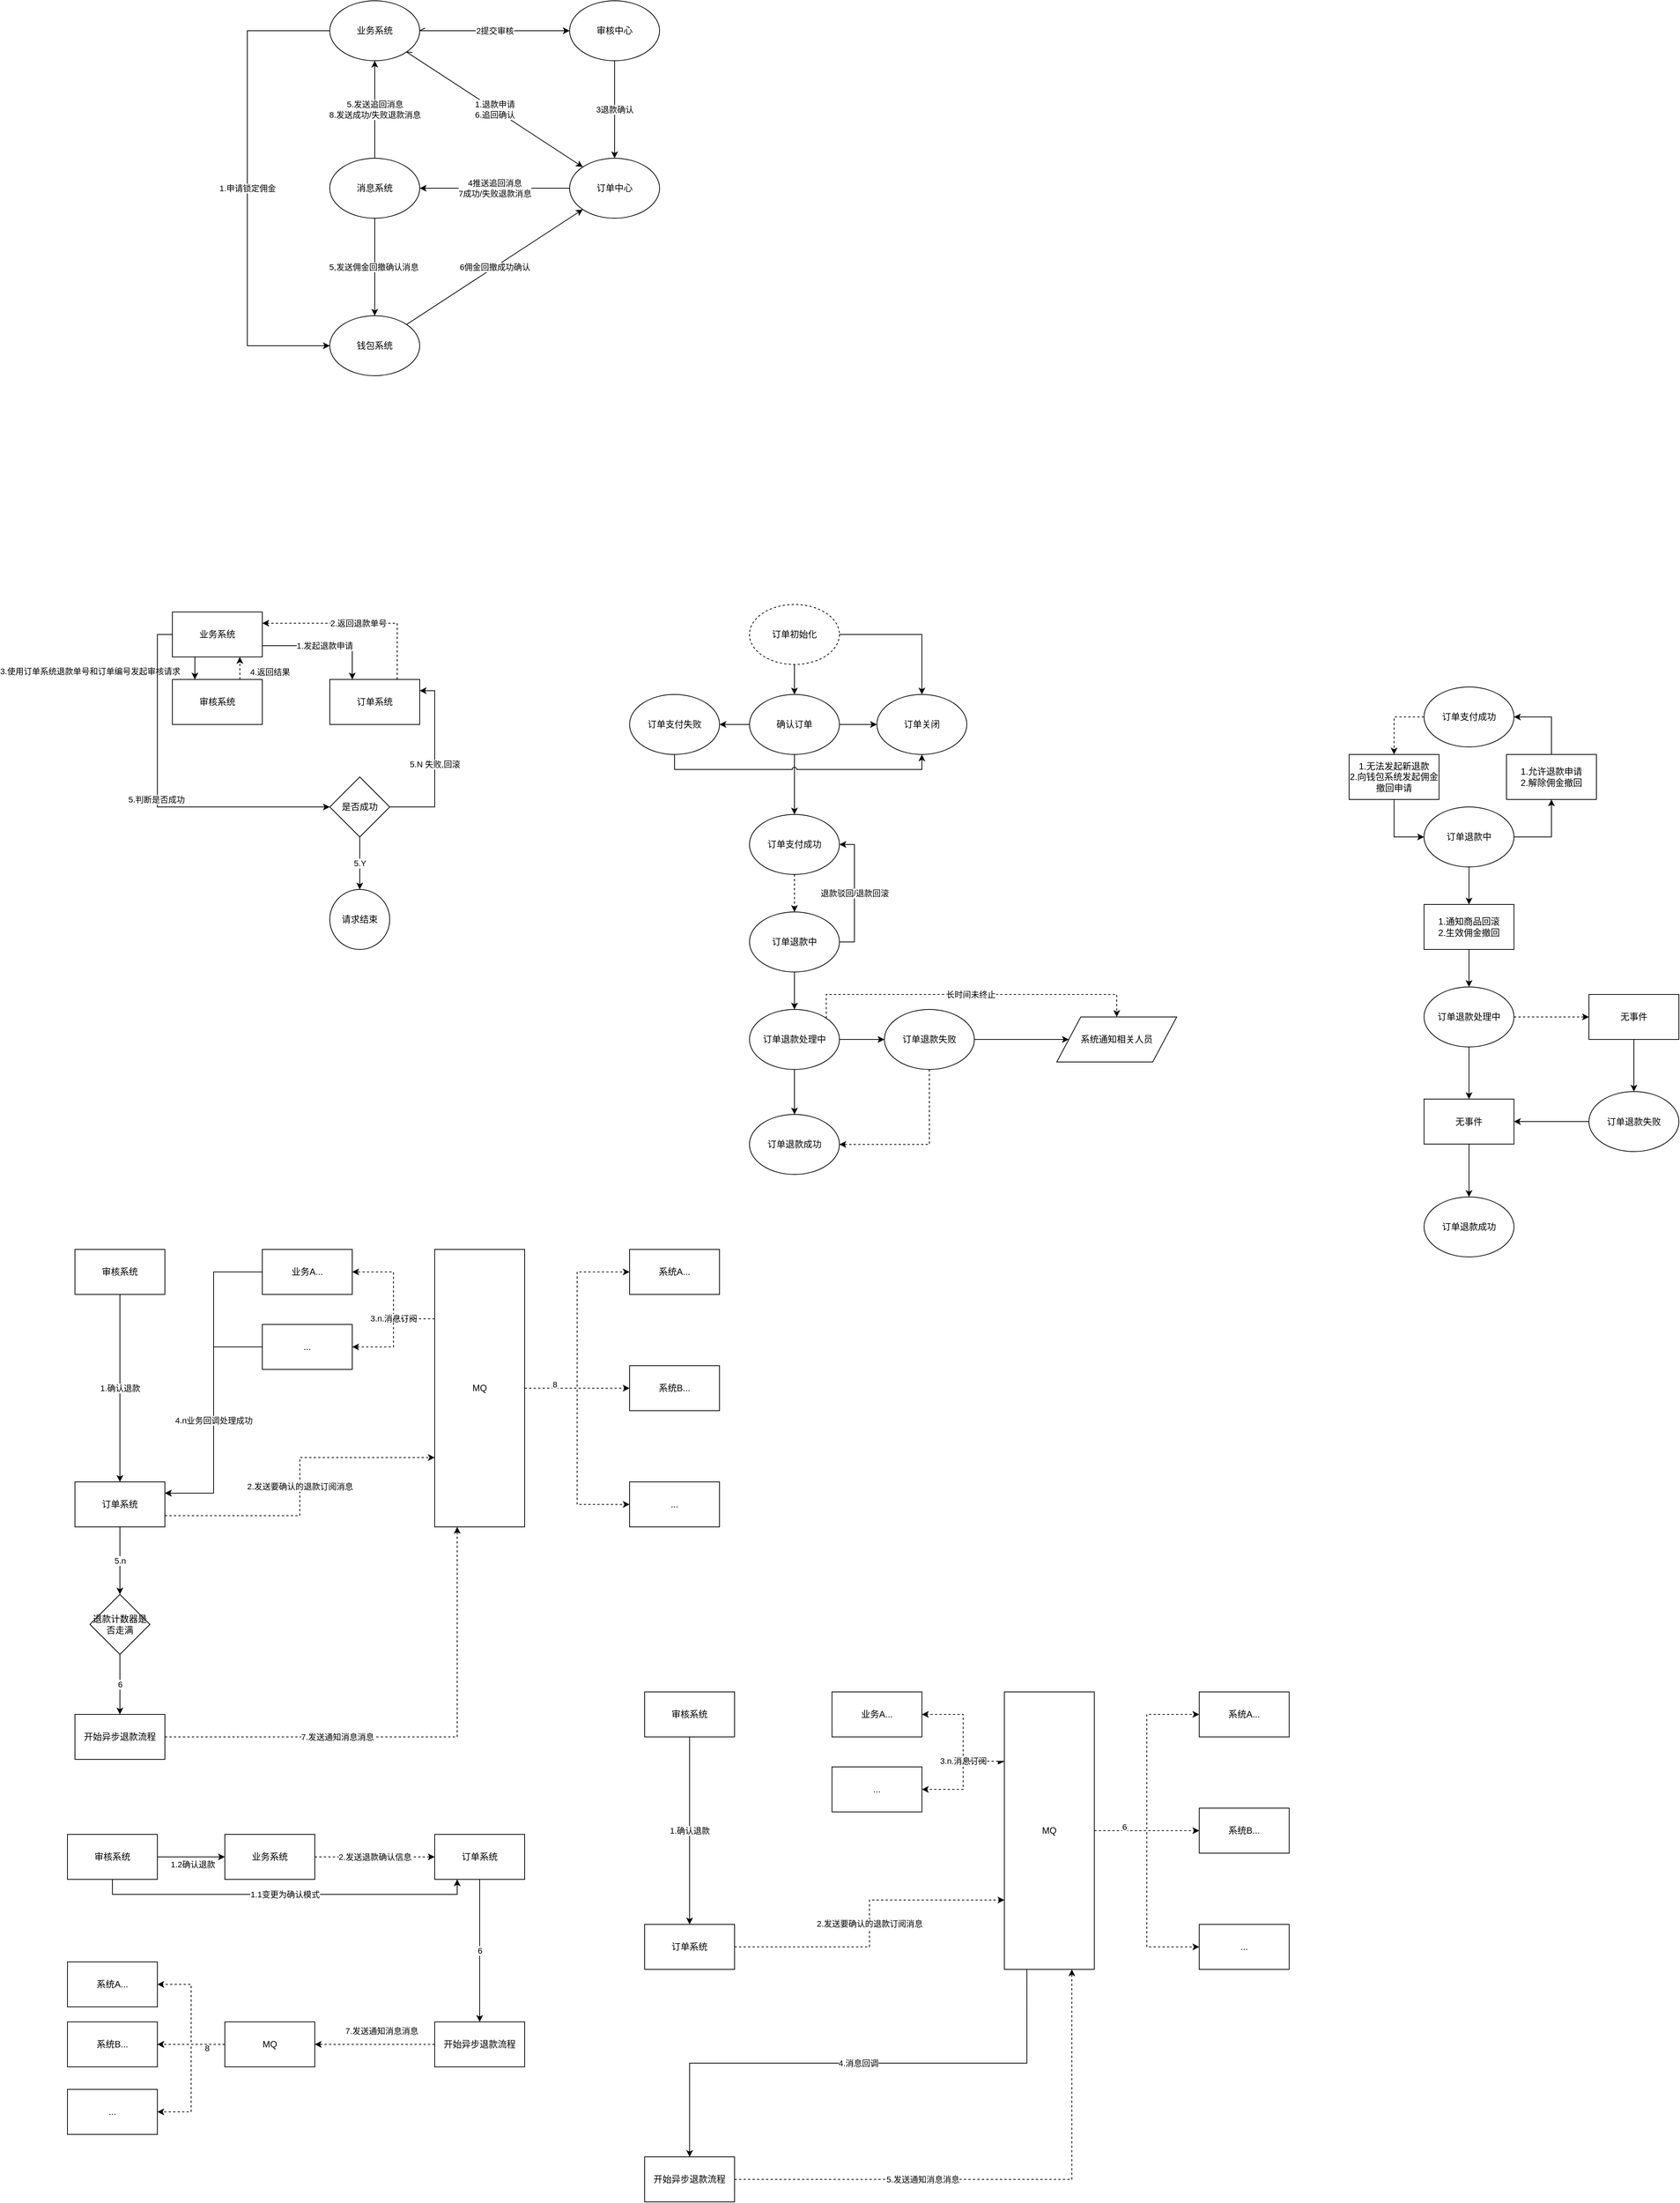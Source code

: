 <mxfile version="12.2.2" type="github" pages="1">
  <diagram id="9AN7pnrX8qKYws4FjDHC" name="第 1 页">
    <mxGraphModel dx="1886" dy="1709" grid="1" gridSize="10" guides="1" tooltips="1" connect="1" arrows="1" fold="1" page="1" pageScale="1" pageWidth="1400" pageHeight="850" math="0" shadow="0">
      <root>
        <mxCell id="0"/>
        <mxCell id="1" parent="0"/>
        <mxCell id="oP0pF-OlIuviT5u21Fy--4" value="3.使用订单系统退款单号和订单编号发起审核请求" style="edgeStyle=orthogonalEdgeStyle;rounded=0;orthogonalLoop=1;jettySize=auto;html=1;exitX=0.25;exitY=1;exitDx=0;exitDy=0;entryX=0.25;entryY=0;entryDx=0;entryDy=0;" parent="1" source="oP0pF-OlIuviT5u21Fy--1" target="oP0pF-OlIuviT5u21Fy--3" edge="1">
          <mxGeometry x="0.25" y="-140" relative="1" as="geometry">
            <mxPoint as="offset"/>
          </mxGeometry>
        </mxCell>
        <mxCell id="oP0pF-OlIuviT5u21Fy--7" value="1.发起退款申请" style="edgeStyle=orthogonalEdgeStyle;rounded=0;orthogonalLoop=1;jettySize=auto;html=1;exitX=1;exitY=0.75;exitDx=0;exitDy=0;entryX=0.25;entryY=0;entryDx=0;entryDy=0;" parent="1" source="oP0pF-OlIuviT5u21Fy--1" target="oP0pF-OlIuviT5u21Fy--5" edge="1">
          <mxGeometry relative="1" as="geometry"/>
        </mxCell>
        <mxCell id="oP0pF-OlIuviT5u21Fy--14" value="5.判断是否成功&amp;nbsp;" style="edgeStyle=orthogonalEdgeStyle;rounded=0;orthogonalLoop=1;jettySize=auto;html=1;exitX=0;exitY=0.5;exitDx=0;exitDy=0;entryX=0;entryY=0.5;entryDx=0;entryDy=0;" parent="1" source="oP0pF-OlIuviT5u21Fy--1" target="oP0pF-OlIuviT5u21Fy--13" edge="1">
          <mxGeometry relative="1" as="geometry"/>
        </mxCell>
        <mxCell id="oP0pF-OlIuviT5u21Fy--1" value="业务系统" style="rounded=0;whiteSpace=wrap;html=1;" parent="1" vertex="1">
          <mxGeometry x="270" y="140" width="120" height="60" as="geometry"/>
        </mxCell>
        <mxCell id="oP0pF-OlIuviT5u21Fy--6" value="4.返回结果" style="edgeStyle=orthogonalEdgeStyle;rounded=0;orthogonalLoop=1;jettySize=auto;html=1;exitX=0.75;exitY=0;exitDx=0;exitDy=0;entryX=0.75;entryY=1;entryDx=0;entryDy=0;dashed=1;" parent="1" source="oP0pF-OlIuviT5u21Fy--3" target="oP0pF-OlIuviT5u21Fy--1" edge="1">
          <mxGeometry x="-0.333" y="-40" relative="1" as="geometry">
            <mxPoint x="370" y="350" as="targetPoint"/>
            <mxPoint as="offset"/>
          </mxGeometry>
        </mxCell>
        <mxCell id="oP0pF-OlIuviT5u21Fy--3" value="审核系统" style="rounded=0;whiteSpace=wrap;html=1;" parent="1" vertex="1">
          <mxGeometry x="270" y="230" width="120" height="60" as="geometry"/>
        </mxCell>
        <mxCell id="oP0pF-OlIuviT5u21Fy--9" value="2.返回退款单号" style="edgeStyle=orthogonalEdgeStyle;rounded=0;orthogonalLoop=1;jettySize=auto;html=1;exitX=0.75;exitY=0;exitDx=0;exitDy=0;entryX=1;entryY=0.25;entryDx=0;entryDy=0;dashed=1;" parent="1" source="oP0pF-OlIuviT5u21Fy--5" target="oP0pF-OlIuviT5u21Fy--1" edge="1">
          <mxGeometry relative="1" as="geometry"/>
        </mxCell>
        <mxCell id="oP0pF-OlIuviT5u21Fy--5" value="订单系统" style="rounded=0;whiteSpace=wrap;html=1;" parent="1" vertex="1">
          <mxGeometry x="480" y="230" width="120" height="60" as="geometry"/>
        </mxCell>
        <mxCell id="oP0pF-OlIuviT5u21Fy--15" value="5.N 失败,回滚" style="edgeStyle=orthogonalEdgeStyle;rounded=0;orthogonalLoop=1;jettySize=auto;html=1;exitX=1;exitY=0.5;exitDx=0;exitDy=0;entryX=1;entryY=0.25;entryDx=0;entryDy=0;" parent="1" source="oP0pF-OlIuviT5u21Fy--13" target="oP0pF-OlIuviT5u21Fy--5" edge="1">
          <mxGeometry relative="1" as="geometry"/>
        </mxCell>
        <mxCell id="oP0pF-OlIuviT5u21Fy--19" value="5.Y" style="edgeStyle=orthogonalEdgeStyle;rounded=0;orthogonalLoop=1;jettySize=auto;html=1;exitX=0.5;exitY=1;exitDx=0;exitDy=0;entryX=0.5;entryY=0;entryDx=0;entryDy=0;" parent="1" source="oP0pF-OlIuviT5u21Fy--13" target="oP0pF-OlIuviT5u21Fy--18" edge="1">
          <mxGeometry relative="1" as="geometry"/>
        </mxCell>
        <mxCell id="oP0pF-OlIuviT5u21Fy--13" value="是否成功" style="rhombus;whiteSpace=wrap;html=1;" parent="1" vertex="1">
          <mxGeometry x="480" y="360" width="80" height="80" as="geometry"/>
        </mxCell>
        <mxCell id="oP0pF-OlIuviT5u21Fy--18" value="请求结束" style="ellipse;whiteSpace=wrap;html=1;aspect=fixed;" parent="1" vertex="1">
          <mxGeometry x="480" y="510" width="80" height="80" as="geometry"/>
        </mxCell>
        <mxCell id="oP0pF-OlIuviT5u21Fy--29" style="edgeStyle=orthogonalEdgeStyle;rounded=0;orthogonalLoop=1;jettySize=auto;html=1;exitX=0.5;exitY=1;exitDx=0;exitDy=0;entryX=0.5;entryY=0;entryDx=0;entryDy=0;" parent="1" source="oP0pF-OlIuviT5u21Fy--24" target="oP0pF-OlIuviT5u21Fy--25" edge="1">
          <mxGeometry relative="1" as="geometry"/>
        </mxCell>
        <mxCell id="oP0pF-OlIuviT5u21Fy--30" style="edgeStyle=orthogonalEdgeStyle;rounded=0;orthogonalLoop=1;jettySize=auto;html=1;exitX=1;exitY=0.5;exitDx=0;exitDy=0;entryX=0.5;entryY=0;entryDx=0;entryDy=0;" parent="1" source="oP0pF-OlIuviT5u21Fy--24" target="oP0pF-OlIuviT5u21Fy--28" edge="1">
          <mxGeometry relative="1" as="geometry"/>
        </mxCell>
        <mxCell id="oP0pF-OlIuviT5u21Fy--24" value="订单初始化" style="ellipse;whiteSpace=wrap;html=1;dashed=1;" parent="1" vertex="1">
          <mxGeometry x="1040" y="130" width="120" height="80" as="geometry"/>
        </mxCell>
        <mxCell id="oP0pF-OlIuviT5u21Fy--35" style="edgeStyle=orthogonalEdgeStyle;rounded=0;orthogonalLoop=1;jettySize=auto;html=1;exitX=0;exitY=0.5;exitDx=0;exitDy=0;entryX=1;entryY=0.5;entryDx=0;entryDy=0;" parent="1" source="oP0pF-OlIuviT5u21Fy--25" target="oP0pF-OlIuviT5u21Fy--32" edge="1">
          <mxGeometry relative="1" as="geometry"/>
        </mxCell>
        <mxCell id="oP0pF-OlIuviT5u21Fy--36" style="edgeStyle=orthogonalEdgeStyle;rounded=0;orthogonalLoop=1;jettySize=auto;html=1;exitX=1;exitY=0.5;exitDx=0;exitDy=0;entryX=0;entryY=0.5;entryDx=0;entryDy=0;" parent="1" source="oP0pF-OlIuviT5u21Fy--25" target="oP0pF-OlIuviT5u21Fy--28" edge="1">
          <mxGeometry relative="1" as="geometry"/>
        </mxCell>
        <mxCell id="oP0pF-OlIuviT5u21Fy--39" style="edgeStyle=orthogonalEdgeStyle;rounded=0;jumpStyle=gap;orthogonalLoop=1;jettySize=auto;html=1;exitX=0.5;exitY=1;exitDx=0;exitDy=0;entryX=0.5;entryY=0;entryDx=0;entryDy=0;" parent="1" source="oP0pF-OlIuviT5u21Fy--25" target="oP0pF-OlIuviT5u21Fy--26" edge="1">
          <mxGeometry relative="1" as="geometry"/>
        </mxCell>
        <mxCell id="oP0pF-OlIuviT5u21Fy--25" value="确认订单" style="ellipse;whiteSpace=wrap;html=1;" parent="1" vertex="1">
          <mxGeometry x="1040" y="250" width="120" height="80" as="geometry"/>
        </mxCell>
        <mxCell id="oP0pF-OlIuviT5u21Fy--40" style="edgeStyle=orthogonalEdgeStyle;rounded=0;jumpStyle=arc;orthogonalLoop=1;jettySize=auto;html=1;exitX=0.5;exitY=1;exitDx=0;exitDy=0;entryX=0.5;entryY=0;entryDx=0;entryDy=0;dashed=1;" parent="1" source="oP0pF-OlIuviT5u21Fy--26" target="oP0pF-OlIuviT5u21Fy--27" edge="1">
          <mxGeometry relative="1" as="geometry"/>
        </mxCell>
        <mxCell id="oP0pF-OlIuviT5u21Fy--26" value="订单支付成功" style="ellipse;whiteSpace=wrap;html=1;" parent="1" vertex="1">
          <mxGeometry x="1040" y="410" width="120" height="80" as="geometry"/>
        </mxCell>
        <mxCell id="oP0pF-OlIuviT5u21Fy--42" value="退款驳回/退款回滚" style="edgeStyle=orthogonalEdgeStyle;rounded=0;jumpStyle=arc;orthogonalLoop=1;jettySize=auto;html=1;exitX=1;exitY=0.5;exitDx=0;exitDy=0;entryX=1;entryY=0.5;entryDx=0;entryDy=0;" parent="1" source="oP0pF-OlIuviT5u21Fy--27" target="oP0pF-OlIuviT5u21Fy--26" edge="1">
          <mxGeometry relative="1" as="geometry"/>
        </mxCell>
        <mxCell id="oP0pF-OlIuviT5u21Fy--44" style="edgeStyle=orthogonalEdgeStyle;rounded=0;jumpStyle=arc;orthogonalLoop=1;jettySize=auto;html=1;exitX=0.5;exitY=1;exitDx=0;exitDy=0;entryX=0.5;entryY=0;entryDx=0;entryDy=0;" parent="1" source="oP0pF-OlIuviT5u21Fy--27" target="oP0pF-OlIuviT5u21Fy--43" edge="1">
          <mxGeometry relative="1" as="geometry"/>
        </mxCell>
        <mxCell id="oP0pF-OlIuviT5u21Fy--27" value="订单退款中" style="ellipse;whiteSpace=wrap;html=1;" parent="1" vertex="1">
          <mxGeometry x="1040" y="540" width="120" height="80" as="geometry"/>
        </mxCell>
        <mxCell id="oP0pF-OlIuviT5u21Fy--28" value="订单关闭" style="ellipse;whiteSpace=wrap;html=1;" parent="1" vertex="1">
          <mxGeometry x="1210" y="250" width="120" height="80" as="geometry"/>
        </mxCell>
        <mxCell id="oP0pF-OlIuviT5u21Fy--38" style="edgeStyle=orthogonalEdgeStyle;rounded=0;jumpStyle=arc;orthogonalLoop=1;jettySize=auto;html=1;exitX=0.5;exitY=1;exitDx=0;exitDy=0;entryX=0.5;entryY=1;entryDx=0;entryDy=0;" parent="1" source="oP0pF-OlIuviT5u21Fy--32" target="oP0pF-OlIuviT5u21Fy--28" edge="1">
          <mxGeometry relative="1" as="geometry"/>
        </mxCell>
        <mxCell id="oP0pF-OlIuviT5u21Fy--32" value="订单支付失败" style="ellipse;whiteSpace=wrap;html=1;" parent="1" vertex="1">
          <mxGeometry x="880" y="250" width="120" height="80" as="geometry"/>
        </mxCell>
        <mxCell id="oP0pF-OlIuviT5u21Fy--46" style="edgeStyle=orthogonalEdgeStyle;rounded=0;jumpStyle=arc;orthogonalLoop=1;jettySize=auto;html=1;exitX=0.5;exitY=1;exitDx=0;exitDy=0;entryX=0.5;entryY=0;entryDx=0;entryDy=0;" parent="1" source="oP0pF-OlIuviT5u21Fy--43" target="oP0pF-OlIuviT5u21Fy--45" edge="1">
          <mxGeometry relative="1" as="geometry"/>
        </mxCell>
        <mxCell id="oP0pF-OlIuviT5u21Fy--50" style="edgeStyle=orthogonalEdgeStyle;rounded=0;jumpStyle=arc;orthogonalLoop=1;jettySize=auto;html=1;exitX=1;exitY=0.5;exitDx=0;exitDy=0;entryX=0;entryY=0.5;entryDx=0;entryDy=0;" parent="1" source="oP0pF-OlIuviT5u21Fy--43" target="oP0pF-OlIuviT5u21Fy--49" edge="1">
          <mxGeometry relative="1" as="geometry"/>
        </mxCell>
        <mxCell id="oP0pF-OlIuviT5u21Fy--59" value="长时间未终止" style="edgeStyle=orthogonalEdgeStyle;rounded=0;jumpStyle=arc;orthogonalLoop=1;jettySize=auto;html=1;exitX=1;exitY=0;exitDx=0;exitDy=0;entryX=0.5;entryY=0;entryDx=0;entryDy=0;dashed=1;" parent="1" source="oP0pF-OlIuviT5u21Fy--43" target="oP0pF-OlIuviT5u21Fy--54" edge="1">
          <mxGeometry relative="1" as="geometry">
            <Array as="points">
              <mxPoint x="1142" y="650"/>
              <mxPoint x="1530" y="650"/>
            </Array>
          </mxGeometry>
        </mxCell>
        <mxCell id="oP0pF-OlIuviT5u21Fy--43" value="订单退款处理中" style="ellipse;whiteSpace=wrap;html=1;" parent="1" vertex="1">
          <mxGeometry x="1040" y="670" width="120" height="80" as="geometry"/>
        </mxCell>
        <mxCell id="oP0pF-OlIuviT5u21Fy--45" value="订单退款成功" style="ellipse;whiteSpace=wrap;html=1;" parent="1" vertex="1">
          <mxGeometry x="1040" y="810" width="120" height="80" as="geometry"/>
        </mxCell>
        <mxCell id="oP0pF-OlIuviT5u21Fy--52" style="edgeStyle=orthogonalEdgeStyle;rounded=0;jumpStyle=arc;orthogonalLoop=1;jettySize=auto;html=1;exitX=0.5;exitY=1;exitDx=0;exitDy=0;entryX=1;entryY=0.5;entryDx=0;entryDy=0;dashed=1;" parent="1" source="oP0pF-OlIuviT5u21Fy--49" target="oP0pF-OlIuviT5u21Fy--45" edge="1">
          <mxGeometry relative="1" as="geometry"/>
        </mxCell>
        <mxCell id="oP0pF-OlIuviT5u21Fy--53" style="edgeStyle=orthogonalEdgeStyle;rounded=0;jumpStyle=arc;orthogonalLoop=1;jettySize=auto;html=1;exitX=1;exitY=0.5;exitDx=0;exitDy=0;entryX=0;entryY=0.5;entryDx=0;entryDy=0;" parent="1" source="oP0pF-OlIuviT5u21Fy--49" target="oP0pF-OlIuviT5u21Fy--54" edge="1">
          <mxGeometry relative="1" as="geometry">
            <mxPoint x="1450" y="710" as="targetPoint"/>
          </mxGeometry>
        </mxCell>
        <mxCell id="oP0pF-OlIuviT5u21Fy--49" value="订单退款失败" style="ellipse;whiteSpace=wrap;html=1;" parent="1" vertex="1">
          <mxGeometry x="1220" y="670" width="120" height="80" as="geometry"/>
        </mxCell>
        <mxCell id="oP0pF-OlIuviT5u21Fy--54" value="系统通知相关人员" style="shape=parallelogram;perimeter=parallelogramPerimeter;whiteSpace=wrap;html=1;" parent="1" vertex="1">
          <mxGeometry x="1450" y="680" width="160" height="60" as="geometry"/>
        </mxCell>
        <mxCell id="oP0pF-OlIuviT5u21Fy--69" value="2.发送要确认的退款订阅消息" style="edgeStyle=orthogonalEdgeStyle;rounded=0;jumpStyle=arc;orthogonalLoop=1;jettySize=auto;html=1;exitX=1;exitY=0.75;exitDx=0;exitDy=0;entryX=0;entryY=0.75;entryDx=0;entryDy=0;dashed=1;" parent="1" source="oP0pF-OlIuviT5u21Fy--60" target="oP0pF-OlIuviT5u21Fy--64" edge="1">
          <mxGeometry relative="1" as="geometry"/>
        </mxCell>
        <mxCell id="oP0pF-OlIuviT5u21Fy--85" value="5.n" style="edgeStyle=orthogonalEdgeStyle;rounded=0;jumpStyle=arc;orthogonalLoop=1;jettySize=auto;html=1;exitX=0.5;exitY=1;exitDx=0;exitDy=0;entryX=0.5;entryY=0;entryDx=0;entryDy=0;" parent="1" source="oP0pF-OlIuviT5u21Fy--60" target="oP0pF-OlIuviT5u21Fy--84" edge="1">
          <mxGeometry relative="1" as="geometry"/>
        </mxCell>
        <mxCell id="oP0pF-OlIuviT5u21Fy--60" value="订单系统" style="rounded=0;whiteSpace=wrap;html=1;" parent="1" vertex="1">
          <mxGeometry x="140" y="1300" width="120" height="60" as="geometry"/>
        </mxCell>
        <mxCell id="oP0pF-OlIuviT5u21Fy--63" value="1.确认退款" style="edgeStyle=orthogonalEdgeStyle;rounded=0;jumpStyle=arc;orthogonalLoop=1;jettySize=auto;html=1;exitX=0.5;exitY=1;exitDx=0;exitDy=0;entryX=0.5;entryY=0;entryDx=0;entryDy=0;" parent="1" source="oP0pF-OlIuviT5u21Fy--62" target="oP0pF-OlIuviT5u21Fy--60" edge="1">
          <mxGeometry relative="1" as="geometry"/>
        </mxCell>
        <mxCell id="oP0pF-OlIuviT5u21Fy--62" value="审核系统" style="rounded=0;whiteSpace=wrap;html=1;" parent="1" vertex="1">
          <mxGeometry x="140" y="990" width="120" height="60" as="geometry"/>
        </mxCell>
        <mxCell id="oP0pF-OlIuviT5u21Fy--71" value="3.n.消息订阅" style="edgeStyle=orthogonalEdgeStyle;rounded=0;jumpStyle=arc;orthogonalLoop=1;jettySize=auto;html=1;exitX=0;exitY=0.25;exitDx=0;exitDy=0;entryX=1;entryY=0.5;entryDx=0;entryDy=0;dashed=1;" parent="1" source="oP0pF-OlIuviT5u21Fy--64" target="oP0pF-OlIuviT5u21Fy--65" edge="1">
          <mxGeometry x="-0.356" relative="1" as="geometry">
            <mxPoint as="offset"/>
          </mxGeometry>
        </mxCell>
        <mxCell id="oP0pF-OlIuviT5u21Fy--72" style="edgeStyle=orthogonalEdgeStyle;rounded=0;jumpStyle=arc;orthogonalLoop=1;jettySize=auto;html=1;exitX=0;exitY=0.25;exitDx=0;exitDy=0;entryX=1;entryY=0.5;entryDx=0;entryDy=0;dashed=1;" parent="1" source="oP0pF-OlIuviT5u21Fy--64" target="oP0pF-OlIuviT5u21Fy--66" edge="1">
          <mxGeometry relative="1" as="geometry"/>
        </mxCell>
        <mxCell id="oP0pF-OlIuviT5u21Fy--93" style="edgeStyle=orthogonalEdgeStyle;rounded=0;jumpStyle=arc;orthogonalLoop=1;jettySize=auto;html=1;exitX=1;exitY=0.5;exitDx=0;exitDy=0;entryX=0;entryY=0.5;entryDx=0;entryDy=0;dashed=1;" parent="1" source="oP0pF-OlIuviT5u21Fy--64" target="oP0pF-OlIuviT5u21Fy--89" edge="1">
          <mxGeometry relative="1" as="geometry"/>
        </mxCell>
        <mxCell id="oP0pF-OlIuviT5u21Fy--94" style="edgeStyle=orthogonalEdgeStyle;rounded=0;jumpStyle=arc;orthogonalLoop=1;jettySize=auto;html=1;exitX=1;exitY=0.5;exitDx=0;exitDy=0;entryX=0;entryY=0.5;entryDx=0;entryDy=0;dashed=1;" parent="1" source="oP0pF-OlIuviT5u21Fy--64" target="oP0pF-OlIuviT5u21Fy--90" edge="1">
          <mxGeometry relative="1" as="geometry"/>
        </mxCell>
        <mxCell id="oP0pF-OlIuviT5u21Fy--95" value="8" style="edgeStyle=orthogonalEdgeStyle;rounded=0;jumpStyle=arc;orthogonalLoop=1;jettySize=auto;html=1;exitX=1;exitY=0.5;exitDx=0;exitDy=0;dashed=1;" parent="1" source="oP0pF-OlIuviT5u21Fy--64" target="oP0pF-OlIuviT5u21Fy--91" edge="1">
          <mxGeometry x="-0.729" y="5" relative="1" as="geometry">
            <mxPoint as="offset"/>
          </mxGeometry>
        </mxCell>
        <mxCell id="oP0pF-OlIuviT5u21Fy--64" value="MQ" style="rounded=0;whiteSpace=wrap;html=1;" parent="1" vertex="1">
          <mxGeometry x="620" y="990" width="120" height="370" as="geometry"/>
        </mxCell>
        <mxCell id="oP0pF-OlIuviT5u21Fy--78" style="edgeStyle=orthogonalEdgeStyle;rounded=0;jumpStyle=arc;orthogonalLoop=1;jettySize=auto;html=1;exitX=0;exitY=0.5;exitDx=0;exitDy=0;entryX=1;entryY=0.25;entryDx=0;entryDy=0;" parent="1" source="oP0pF-OlIuviT5u21Fy--65" target="oP0pF-OlIuviT5u21Fy--60" edge="1">
          <mxGeometry relative="1" as="geometry"/>
        </mxCell>
        <mxCell id="oP0pF-OlIuviT5u21Fy--65" value="业务A..." style="rounded=0;whiteSpace=wrap;html=1;" parent="1" vertex="1">
          <mxGeometry x="390" y="990" width="120" height="60" as="geometry"/>
        </mxCell>
        <mxCell id="oP0pF-OlIuviT5u21Fy--79" value="4.n业务回调处理成功" style="edgeStyle=orthogonalEdgeStyle;rounded=0;jumpStyle=arc;orthogonalLoop=1;jettySize=auto;html=1;exitX=0;exitY=0.5;exitDx=0;exitDy=0;entryX=1;entryY=0.25;entryDx=0;entryDy=0;" parent="1" source="oP0pF-OlIuviT5u21Fy--66" target="oP0pF-OlIuviT5u21Fy--60" edge="1">
          <mxGeometry relative="1" as="geometry"/>
        </mxCell>
        <mxCell id="oP0pF-OlIuviT5u21Fy--66" value="..." style="rounded=0;whiteSpace=wrap;html=1;" parent="1" vertex="1">
          <mxGeometry x="390" y="1090" width="120" height="60" as="geometry"/>
        </mxCell>
        <mxCell id="oP0pF-OlIuviT5u21Fy--87" value="6" style="edgeStyle=orthogonalEdgeStyle;rounded=0;jumpStyle=arc;orthogonalLoop=1;jettySize=auto;html=1;exitX=0.5;exitY=1;exitDx=0;exitDy=0;" parent="1" source="oP0pF-OlIuviT5u21Fy--84" target="oP0pF-OlIuviT5u21Fy--86" edge="1">
          <mxGeometry relative="1" as="geometry"/>
        </mxCell>
        <mxCell id="oP0pF-OlIuviT5u21Fy--84" value="退款计数器是否走满" style="rhombus;whiteSpace=wrap;html=1;" parent="1" vertex="1">
          <mxGeometry x="160" y="1450" width="80" height="80" as="geometry"/>
        </mxCell>
        <mxCell id="oP0pF-OlIuviT5u21Fy--88" value="7.发送通知消息消息" style="edgeStyle=orthogonalEdgeStyle;rounded=0;jumpStyle=arc;orthogonalLoop=1;jettySize=auto;html=1;exitX=1;exitY=0.5;exitDx=0;exitDy=0;entryX=0.25;entryY=1;entryDx=0;entryDy=0;dashed=1;" parent="1" source="oP0pF-OlIuviT5u21Fy--86" target="oP0pF-OlIuviT5u21Fy--64" edge="1">
          <mxGeometry x="-0.313" relative="1" as="geometry">
            <mxPoint as="offset"/>
          </mxGeometry>
        </mxCell>
        <mxCell id="oP0pF-OlIuviT5u21Fy--86" value="开始异步退款流程" style="rounded=0;whiteSpace=wrap;html=1;" parent="1" vertex="1">
          <mxGeometry x="140" y="1610" width="120" height="60" as="geometry"/>
        </mxCell>
        <mxCell id="oP0pF-OlIuviT5u21Fy--89" value="系统A..." style="rounded=0;whiteSpace=wrap;html=1;" parent="1" vertex="1">
          <mxGeometry x="880" y="990" width="120" height="60" as="geometry"/>
        </mxCell>
        <mxCell id="oP0pF-OlIuviT5u21Fy--90" value="系统B..." style="rounded=0;whiteSpace=wrap;html=1;" parent="1" vertex="1">
          <mxGeometry x="880" y="1145" width="120" height="60" as="geometry"/>
        </mxCell>
        <mxCell id="oP0pF-OlIuviT5u21Fy--91" value="..." style="rounded=0;whiteSpace=wrap;html=1;" parent="1" vertex="1">
          <mxGeometry x="880" y="1300" width="120" height="60" as="geometry"/>
        </mxCell>
        <mxCell id="oP0pF-OlIuviT5u21Fy--127" value="6" style="edgeStyle=orthogonalEdgeStyle;rounded=0;jumpStyle=arc;orthogonalLoop=1;jettySize=auto;html=1;exitX=0.5;exitY=1;exitDx=0;exitDy=0;" parent="1" source="oP0pF-OlIuviT5u21Fy--99" target="oP0pF-OlIuviT5u21Fy--115" edge="1">
          <mxGeometry relative="1" as="geometry"/>
        </mxCell>
        <mxCell id="oP0pF-OlIuviT5u21Fy--99" value="订单系统" style="rounded=0;whiteSpace=wrap;html=1;" parent="1" vertex="1">
          <mxGeometry x="620" y="1770" width="120" height="60" as="geometry"/>
        </mxCell>
        <mxCell id="oP0pF-OlIuviT5u21Fy--100" value="1.2确认退款" style="edgeStyle=orthogonalEdgeStyle;rounded=0;jumpStyle=arc;orthogonalLoop=1;jettySize=auto;html=1;exitX=1;exitY=0.5;exitDx=0;exitDy=0;entryX=0;entryY=0.5;entryDx=0;entryDy=0;" parent="1" source="oP0pF-OlIuviT5u21Fy--101" target="oP0pF-OlIuviT5u21Fy--119" edge="1">
          <mxGeometry x="0.04" y="-10" relative="1" as="geometry">
            <mxPoint x="190" y="1910" as="targetPoint"/>
            <mxPoint as="offset"/>
          </mxGeometry>
        </mxCell>
        <mxCell id="oP0pF-OlIuviT5u21Fy--125" value="1.1变更为确认模式" style="edgeStyle=orthogonalEdgeStyle;rounded=0;jumpStyle=arc;orthogonalLoop=1;jettySize=auto;html=1;exitX=0.5;exitY=1;exitDx=0;exitDy=0;entryX=0.25;entryY=1;entryDx=0;entryDy=0;" parent="1" source="oP0pF-OlIuviT5u21Fy--101" target="oP0pF-OlIuviT5u21Fy--99" edge="1">
          <mxGeometry relative="1" as="geometry"/>
        </mxCell>
        <mxCell id="oP0pF-OlIuviT5u21Fy--101" value="审核系统" style="rounded=0;whiteSpace=wrap;html=1;" parent="1" vertex="1">
          <mxGeometry x="130" y="1770" width="120" height="60" as="geometry"/>
        </mxCell>
        <mxCell id="oP0pF-OlIuviT5u21Fy--104" style="edgeStyle=orthogonalEdgeStyle;rounded=0;jumpStyle=arc;orthogonalLoop=1;jettySize=auto;html=1;exitX=0;exitY=0.5;exitDx=0;exitDy=0;entryX=1;entryY=0.5;entryDx=0;entryDy=0;dashed=1;" parent="1" source="oP0pF-OlIuviT5u21Fy--107" target="oP0pF-OlIuviT5u21Fy--116" edge="1">
          <mxGeometry relative="1" as="geometry"/>
        </mxCell>
        <mxCell id="oP0pF-OlIuviT5u21Fy--105" style="edgeStyle=orthogonalEdgeStyle;rounded=0;jumpStyle=arc;orthogonalLoop=1;jettySize=auto;html=1;exitX=0;exitY=0.5;exitDx=0;exitDy=0;entryX=1;entryY=0.5;entryDx=0;entryDy=0;dashed=1;" parent="1" source="oP0pF-OlIuviT5u21Fy--107" target="oP0pF-OlIuviT5u21Fy--117" edge="1">
          <mxGeometry relative="1" as="geometry"/>
        </mxCell>
        <mxCell id="oP0pF-OlIuviT5u21Fy--106" value="8" style="edgeStyle=orthogonalEdgeStyle;rounded=0;jumpStyle=arc;orthogonalLoop=1;jettySize=auto;html=1;exitX=0;exitY=0.5;exitDx=0;exitDy=0;dashed=1;entryX=1;entryY=0.5;entryDx=0;entryDy=0;" parent="1" source="oP0pF-OlIuviT5u21Fy--107" target="oP0pF-OlIuviT5u21Fy--118" edge="1">
          <mxGeometry x="-0.729" y="5" relative="1" as="geometry">
            <mxPoint as="offset"/>
          </mxGeometry>
        </mxCell>
        <mxCell id="oP0pF-OlIuviT5u21Fy--107" value="MQ" style="rounded=0;whiteSpace=wrap;html=1;" parent="1" vertex="1">
          <mxGeometry x="340" y="2020" width="120" height="60" as="geometry"/>
        </mxCell>
        <mxCell id="oP0pF-OlIuviT5u21Fy--114" value="7.发送通知消息消息" style="edgeStyle=orthogonalEdgeStyle;rounded=0;jumpStyle=arc;orthogonalLoop=1;jettySize=auto;html=1;exitX=0;exitY=0.5;exitDx=0;exitDy=0;entryX=1;entryY=0.5;entryDx=0;entryDy=0;dashed=1;" parent="1" source="oP0pF-OlIuviT5u21Fy--115" target="oP0pF-OlIuviT5u21Fy--107" edge="1">
          <mxGeometry x="0.012" y="-21" relative="1" as="geometry">
            <mxPoint x="10" y="3" as="offset"/>
          </mxGeometry>
        </mxCell>
        <mxCell id="oP0pF-OlIuviT5u21Fy--115" value="开始异步退款流程" style="rounded=0;whiteSpace=wrap;html=1;" parent="1" vertex="1">
          <mxGeometry x="620" y="2020" width="120" height="60" as="geometry"/>
        </mxCell>
        <mxCell id="oP0pF-OlIuviT5u21Fy--116" value="系统A..." style="rounded=0;whiteSpace=wrap;html=1;" parent="1" vertex="1">
          <mxGeometry x="130" y="1940" width="120" height="60" as="geometry"/>
        </mxCell>
        <mxCell id="oP0pF-OlIuviT5u21Fy--118" value="..." style="rounded=0;whiteSpace=wrap;html=1;" parent="1" vertex="1">
          <mxGeometry x="130" y="2110" width="120" height="60" as="geometry"/>
        </mxCell>
        <mxCell id="oP0pF-OlIuviT5u21Fy--120" value="2.发送退款确认信息" style="edgeStyle=orthogonalEdgeStyle;rounded=0;jumpStyle=arc;orthogonalLoop=1;jettySize=auto;html=1;exitX=1;exitY=0.5;exitDx=0;exitDy=0;entryX=0;entryY=0.5;entryDx=0;entryDy=0;dashed=1;" parent="1" source="oP0pF-OlIuviT5u21Fy--119" target="oP0pF-OlIuviT5u21Fy--99" edge="1">
          <mxGeometry relative="1" as="geometry"/>
        </mxCell>
        <mxCell id="oP0pF-OlIuviT5u21Fy--119" value="业务系统" style="rounded=0;whiteSpace=wrap;html=1;" parent="1" vertex="1">
          <mxGeometry x="340" y="1770" width="120" height="60" as="geometry"/>
        </mxCell>
        <mxCell id="oP0pF-OlIuviT5u21Fy--117" value="系统B..." style="rounded=0;whiteSpace=wrap;html=1;" parent="1" vertex="1">
          <mxGeometry x="130" y="2020" width="120" height="60" as="geometry"/>
        </mxCell>
        <mxCell id="oP0pF-OlIuviT5u21Fy--128" style="edgeStyle=orthogonalEdgeStyle;rounded=0;jumpStyle=arc;orthogonalLoop=1;jettySize=auto;html=1;exitX=0;exitY=0.5;exitDx=0;exitDy=0;entryX=1;entryY=0.5;entryDx=0;entryDy=0;dashed=1;" parent="1" source="oP0pF-OlIuviT5u21Fy--107" target="oP0pF-OlIuviT5u21Fy--117" edge="1">
          <mxGeometry relative="1" as="geometry">
            <mxPoint x="340" y="2050" as="sourcePoint"/>
            <mxPoint x="-10" y="1925" as="targetPoint"/>
          </mxGeometry>
        </mxCell>
        <mxCell id="oP0pF-OlIuviT5u21Fy--129" value="2.发送要确认的退款订阅消息" style="edgeStyle=orthogonalEdgeStyle;rounded=0;jumpStyle=arc;orthogonalLoop=1;jettySize=auto;html=1;exitX=1;exitY=0.5;exitDx=0;exitDy=0;entryX=0;entryY=0.75;entryDx=0;entryDy=0;dashed=1;" parent="1" source="oP0pF-OlIuviT5u21Fy--131" target="oP0pF-OlIuviT5u21Fy--139" edge="1">
          <mxGeometry relative="1" as="geometry"/>
        </mxCell>
        <mxCell id="oP0pF-OlIuviT5u21Fy--131" value="订单系统" style="rounded=0;whiteSpace=wrap;html=1;" parent="1" vertex="1">
          <mxGeometry x="900.071" y="1890" width="120" height="60" as="geometry"/>
        </mxCell>
        <mxCell id="oP0pF-OlIuviT5u21Fy--132" value="1.确认退款" style="edgeStyle=orthogonalEdgeStyle;rounded=0;jumpStyle=arc;orthogonalLoop=1;jettySize=auto;html=1;exitX=0.5;exitY=1;exitDx=0;exitDy=0;entryX=0.5;entryY=0;entryDx=0;entryDy=0;" parent="1" source="oP0pF-OlIuviT5u21Fy--133" target="oP0pF-OlIuviT5u21Fy--131" edge="1">
          <mxGeometry relative="1" as="geometry"/>
        </mxCell>
        <mxCell id="oP0pF-OlIuviT5u21Fy--133" value="审核系统" style="rounded=0;whiteSpace=wrap;html=1;" parent="1" vertex="1">
          <mxGeometry x="900.071" y="1580" width="120" height="60" as="geometry"/>
        </mxCell>
        <mxCell id="oP0pF-OlIuviT5u21Fy--134" value="3.n.消息订阅" style="edgeStyle=orthogonalEdgeStyle;rounded=0;jumpStyle=arc;orthogonalLoop=1;jettySize=auto;html=1;exitX=0;exitY=0.25;exitDx=0;exitDy=0;entryX=1;entryY=0.5;entryDx=0;entryDy=0;dashed=1;startArrow=async;startFill=1;" parent="1" source="oP0pF-OlIuviT5u21Fy--139" target="oP0pF-OlIuviT5u21Fy--141" edge="1">
          <mxGeometry x="-0.356" relative="1" as="geometry">
            <mxPoint as="offset"/>
          </mxGeometry>
        </mxCell>
        <mxCell id="oP0pF-OlIuviT5u21Fy--135" style="edgeStyle=orthogonalEdgeStyle;rounded=0;jumpStyle=arc;orthogonalLoop=1;jettySize=auto;html=1;exitX=0;exitY=0.25;exitDx=0;exitDy=0;entryX=1;entryY=0.5;entryDx=0;entryDy=0;dashed=1;startArrow=async;startFill=1;" parent="1" source="oP0pF-OlIuviT5u21Fy--139" target="oP0pF-OlIuviT5u21Fy--143" edge="1">
          <mxGeometry relative="1" as="geometry"/>
        </mxCell>
        <mxCell id="oP0pF-OlIuviT5u21Fy--136" style="edgeStyle=orthogonalEdgeStyle;rounded=0;jumpStyle=arc;orthogonalLoop=1;jettySize=auto;html=1;exitX=1;exitY=0.5;exitDx=0;exitDy=0;entryX=0;entryY=0.5;entryDx=0;entryDy=0;dashed=1;" parent="1" source="oP0pF-OlIuviT5u21Fy--139" target="oP0pF-OlIuviT5u21Fy--148" edge="1">
          <mxGeometry relative="1" as="geometry"/>
        </mxCell>
        <mxCell id="oP0pF-OlIuviT5u21Fy--137" style="edgeStyle=orthogonalEdgeStyle;rounded=0;jumpStyle=arc;orthogonalLoop=1;jettySize=auto;html=1;exitX=1;exitY=0.5;exitDx=0;exitDy=0;entryX=0;entryY=0.5;entryDx=0;entryDy=0;dashed=1;" parent="1" source="oP0pF-OlIuviT5u21Fy--139" target="oP0pF-OlIuviT5u21Fy--149" edge="1">
          <mxGeometry relative="1" as="geometry"/>
        </mxCell>
        <mxCell id="oP0pF-OlIuviT5u21Fy--138" value="6" style="edgeStyle=orthogonalEdgeStyle;rounded=0;jumpStyle=arc;orthogonalLoop=1;jettySize=auto;html=1;exitX=1;exitY=0.5;exitDx=0;exitDy=0;dashed=1;" parent="1" source="oP0pF-OlIuviT5u21Fy--139" target="oP0pF-OlIuviT5u21Fy--150" edge="1">
          <mxGeometry x="-0.729" y="5" relative="1" as="geometry">
            <mxPoint as="offset"/>
          </mxGeometry>
        </mxCell>
        <mxCell id="oP0pF-OlIuviT5u21Fy--151" value="4.消息回调" style="edgeStyle=orthogonalEdgeStyle;rounded=0;jumpStyle=arc;orthogonalLoop=1;jettySize=auto;html=1;exitX=0.25;exitY=1;exitDx=0;exitDy=0;entryX=0.5;entryY=0;entryDx=0;entryDy=0;startArrow=none;startFill=0;" parent="1" source="oP0pF-OlIuviT5u21Fy--139" target="oP0pF-OlIuviT5u21Fy--147" edge="1">
          <mxGeometry relative="1" as="geometry"/>
        </mxCell>
        <mxCell id="oP0pF-OlIuviT5u21Fy--139" value="MQ" style="rounded=0;whiteSpace=wrap;html=1;" parent="1" vertex="1">
          <mxGeometry x="1380.071" y="1580" width="120" height="370" as="geometry"/>
        </mxCell>
        <mxCell id="oP0pF-OlIuviT5u21Fy--141" value="业务A..." style="rounded=0;whiteSpace=wrap;html=1;" parent="1" vertex="1">
          <mxGeometry x="1150.071" y="1580" width="120" height="60" as="geometry"/>
        </mxCell>
        <mxCell id="oP0pF-OlIuviT5u21Fy--143" value="..." style="rounded=0;whiteSpace=wrap;html=1;" parent="1" vertex="1">
          <mxGeometry x="1150.071" y="1680" width="120" height="60" as="geometry"/>
        </mxCell>
        <mxCell id="oP0pF-OlIuviT5u21Fy--146" value="5.发送通知消息消息" style="edgeStyle=orthogonalEdgeStyle;rounded=0;jumpStyle=arc;orthogonalLoop=1;jettySize=auto;html=1;exitX=1;exitY=0.5;exitDx=0;exitDy=0;entryX=0.75;entryY=1;entryDx=0;entryDy=0;dashed=1;" parent="1" source="oP0pF-OlIuviT5u21Fy--147" target="oP0pF-OlIuviT5u21Fy--139" edge="1">
          <mxGeometry x="-0.313" relative="1" as="geometry">
            <mxPoint as="offset"/>
          </mxGeometry>
        </mxCell>
        <mxCell id="oP0pF-OlIuviT5u21Fy--147" value="开始异步退款流程" style="rounded=0;whiteSpace=wrap;html=1;" parent="1" vertex="1">
          <mxGeometry x="900.071" y="2200" width="120" height="60" as="geometry"/>
        </mxCell>
        <mxCell id="oP0pF-OlIuviT5u21Fy--148" value="系统A..." style="rounded=0;whiteSpace=wrap;html=1;" parent="1" vertex="1">
          <mxGeometry x="1640.071" y="1580" width="120" height="60" as="geometry"/>
        </mxCell>
        <mxCell id="oP0pF-OlIuviT5u21Fy--149" value="系统B..." style="rounded=0;whiteSpace=wrap;html=1;" parent="1" vertex="1">
          <mxGeometry x="1640.071" y="1735" width="120" height="60" as="geometry"/>
        </mxCell>
        <mxCell id="oP0pF-OlIuviT5u21Fy--150" value="..." style="rounded=0;whiteSpace=wrap;html=1;" parent="1" vertex="1">
          <mxGeometry x="1640.071" y="1890" width="120" height="60" as="geometry"/>
        </mxCell>
        <mxCell id="cFI78TsbJ56rSpwptIgb-8" value="2提交审核" style="edgeStyle=orthogonalEdgeStyle;rounded=0;orthogonalLoop=1;jettySize=auto;html=1;exitX=1;exitY=0.5;exitDx=0;exitDy=0;entryX=0;entryY=0.5;entryDx=0;entryDy=0;startArrow=openAsync;startFill=0;" parent="1" source="cFI78TsbJ56rSpwptIgb-1" target="cFI78TsbJ56rSpwptIgb-2" edge="1">
          <mxGeometry relative="1" as="geometry"/>
        </mxCell>
        <mxCell id="NnZ_BAenmuf8vzy2FNam-9" value="1.申请锁定佣金" style="edgeStyle=orthogonalEdgeStyle;rounded=0;orthogonalLoop=1;jettySize=auto;html=1;exitX=0;exitY=0.5;exitDx=0;exitDy=0;entryX=0;entryY=0.5;entryDx=0;entryDy=0;" edge="1" parent="1" source="cFI78TsbJ56rSpwptIgb-1" target="NnZ_BAenmuf8vzy2FNam-1">
          <mxGeometry relative="1" as="geometry">
            <Array as="points">
              <mxPoint x="370" y="-635"/>
              <mxPoint x="370" y="-215"/>
            </Array>
          </mxGeometry>
        </mxCell>
        <mxCell id="cFI78TsbJ56rSpwptIgb-1" value="业务系统" style="ellipse;whiteSpace=wrap;html=1;" parent="1" vertex="1">
          <mxGeometry x="480" y="-675" width="120" height="80" as="geometry"/>
        </mxCell>
        <mxCell id="cFI78TsbJ56rSpwptIgb-9" value="3退款确认" style="edgeStyle=orthogonalEdgeStyle;rounded=0;orthogonalLoop=1;jettySize=auto;html=1;exitX=0.5;exitY=1;exitDx=0;exitDy=0;startArrow=none;startFill=0;" parent="1" source="cFI78TsbJ56rSpwptIgb-2" target="cFI78TsbJ56rSpwptIgb-4" edge="1">
          <mxGeometry relative="1" as="geometry"/>
        </mxCell>
        <mxCell id="cFI78TsbJ56rSpwptIgb-2" value="审核中心" style="ellipse;whiteSpace=wrap;html=1;" parent="1" vertex="1">
          <mxGeometry x="800" y="-675" width="120" height="80" as="geometry"/>
        </mxCell>
        <mxCell id="cFI78TsbJ56rSpwptIgb-11" value="5.发送追回消息&lt;br&gt;8.发送成功/失败退款消息" style="edgeStyle=orthogonalEdgeStyle;rounded=0;orthogonalLoop=1;jettySize=auto;html=1;exitX=0.5;exitY=0;exitDx=0;exitDy=0;entryX=0.5;entryY=1;entryDx=0;entryDy=0;startArrow=none;startFill=0;" parent="1" source="cFI78TsbJ56rSpwptIgb-3" target="cFI78TsbJ56rSpwptIgb-1" edge="1">
          <mxGeometry relative="1" as="geometry"/>
        </mxCell>
        <mxCell id="NnZ_BAenmuf8vzy2FNam-4" value="5,发送佣金回撤确认消息&amp;nbsp;" style="edgeStyle=orthogonalEdgeStyle;rounded=0;orthogonalLoop=1;jettySize=auto;html=1;exitX=0.5;exitY=1;exitDx=0;exitDy=0;" edge="1" parent="1" source="cFI78TsbJ56rSpwptIgb-3" target="NnZ_BAenmuf8vzy2FNam-1">
          <mxGeometry relative="1" as="geometry"/>
        </mxCell>
        <mxCell id="cFI78TsbJ56rSpwptIgb-3" value="消息系统" style="ellipse;whiteSpace=wrap;html=1;" parent="1" vertex="1">
          <mxGeometry x="480" y="-465" width="120" height="80" as="geometry"/>
        </mxCell>
        <mxCell id="cFI78TsbJ56rSpwptIgb-10" value="4推送追回消息&lt;br&gt;7成功/失败退款消息" style="edgeStyle=orthogonalEdgeStyle;rounded=0;orthogonalLoop=1;jettySize=auto;html=1;exitX=0;exitY=0.5;exitDx=0;exitDy=0;entryX=1;entryY=0.5;entryDx=0;entryDy=0;startArrow=none;startFill=0;" parent="1" source="cFI78TsbJ56rSpwptIgb-4" target="cFI78TsbJ56rSpwptIgb-3" edge="1">
          <mxGeometry relative="1" as="geometry"/>
        </mxCell>
        <mxCell id="cFI78TsbJ56rSpwptIgb-4" value="订单中心" style="ellipse;whiteSpace=wrap;html=1;" parent="1" vertex="1">
          <mxGeometry x="800" y="-465" width="120" height="80" as="geometry"/>
        </mxCell>
        <mxCell id="cFI78TsbJ56rSpwptIgb-7" value="1.退款申请&lt;br&gt;6.追回确认" style="endArrow=classic;html=1;exitX=1;exitY=1;exitDx=0;exitDy=0;entryX=0;entryY=0;entryDx=0;entryDy=0;startArrow=openAsync;startFill=0;" parent="1" source="cFI78TsbJ56rSpwptIgb-1" target="cFI78TsbJ56rSpwptIgb-4" edge="1">
          <mxGeometry width="50" height="50" relative="1" as="geometry">
            <mxPoint x="640" y="-505" as="sourcePoint"/>
            <mxPoint x="690" y="-555" as="targetPoint"/>
          </mxGeometry>
        </mxCell>
        <mxCell id="VHpYkZ38Yjl_FgZYuDL9-1" style="edgeStyle=orthogonalEdgeStyle;rounded=0;jumpStyle=arc;orthogonalLoop=1;jettySize=auto;html=1;exitX=0;exitY=0.5;exitDx=0;exitDy=0;dashed=1;" parent="1" source="VHpYkZ38Yjl_FgZYuDL9-2" target="VHpYkZ38Yjl_FgZYuDL9-17" edge="1">
          <mxGeometry relative="1" as="geometry"/>
        </mxCell>
        <mxCell id="VHpYkZ38Yjl_FgZYuDL9-2" value="订单支付成功" style="ellipse;whiteSpace=wrap;html=1;" parent="1" vertex="1">
          <mxGeometry x="1940" y="240" width="120" height="80" as="geometry"/>
        </mxCell>
        <mxCell id="VHpYkZ38Yjl_FgZYuDL9-3" value="" style="edgeStyle=orthogonalEdgeStyle;rounded=0;jumpStyle=arc;orthogonalLoop=1;jettySize=auto;html=1;exitX=1;exitY=0.5;exitDx=0;exitDy=0;entryX=0.5;entryY=1;entryDx=0;entryDy=0;" parent="1" source="VHpYkZ38Yjl_FgZYuDL9-5" target="VHpYkZ38Yjl_FgZYuDL9-15" edge="1">
          <mxGeometry relative="1" as="geometry"/>
        </mxCell>
        <mxCell id="VHpYkZ38Yjl_FgZYuDL9-4" style="edgeStyle=orthogonalEdgeStyle;rounded=0;jumpStyle=arc;orthogonalLoop=1;jettySize=auto;html=1;exitX=0.5;exitY=1;exitDx=0;exitDy=0;entryX=0.5;entryY=0;entryDx=0;entryDy=0;" parent="1" source="VHpYkZ38Yjl_FgZYuDL9-5" target="VHpYkZ38Yjl_FgZYuDL9-19" edge="1">
          <mxGeometry relative="1" as="geometry"/>
        </mxCell>
        <mxCell id="VHpYkZ38Yjl_FgZYuDL9-5" value="订单退款中" style="ellipse;whiteSpace=wrap;html=1;" parent="1" vertex="1">
          <mxGeometry x="1940" y="400" width="120" height="80" as="geometry"/>
        </mxCell>
        <mxCell id="VHpYkZ38Yjl_FgZYuDL9-6" style="edgeStyle=orthogonalEdgeStyle;rounded=0;jumpStyle=arc;orthogonalLoop=1;jettySize=auto;html=1;exitX=0.5;exitY=1;exitDx=0;exitDy=0;entryX=0.5;entryY=0;entryDx=0;entryDy=0;" parent="1" source="VHpYkZ38Yjl_FgZYuDL9-9" target="VHpYkZ38Yjl_FgZYuDL9-22" edge="1">
          <mxGeometry relative="1" as="geometry"/>
        </mxCell>
        <mxCell id="VHpYkZ38Yjl_FgZYuDL9-25" style="edgeStyle=orthogonalEdgeStyle;rounded=0;orthogonalLoop=1;jettySize=auto;html=1;exitX=1;exitY=0.5;exitDx=0;exitDy=0;dashed=1;" parent="1" source="VHpYkZ38Yjl_FgZYuDL9-9" target="VHpYkZ38Yjl_FgZYuDL9-21" edge="1">
          <mxGeometry relative="1" as="geometry"/>
        </mxCell>
        <mxCell id="VHpYkZ38Yjl_FgZYuDL9-9" value="订单退款处理中" style="ellipse;whiteSpace=wrap;html=1;" parent="1" vertex="1">
          <mxGeometry x="1940" y="640" width="120" height="80" as="geometry"/>
        </mxCell>
        <mxCell id="VHpYkZ38Yjl_FgZYuDL9-10" value="订单退款成功" style="ellipse;whiteSpace=wrap;html=1;" parent="1" vertex="1">
          <mxGeometry x="1940" y="920" width="120" height="80" as="geometry"/>
        </mxCell>
        <mxCell id="VHpYkZ38Yjl_FgZYuDL9-11" style="edgeStyle=orthogonalEdgeStyle;rounded=0;jumpStyle=arc;orthogonalLoop=1;jettySize=auto;html=1;exitX=0;exitY=0.5;exitDx=0;exitDy=0;entryX=1;entryY=0.5;entryDx=0;entryDy=0;" parent="1" source="VHpYkZ38Yjl_FgZYuDL9-13" target="VHpYkZ38Yjl_FgZYuDL9-22" edge="1">
          <mxGeometry relative="1" as="geometry"/>
        </mxCell>
        <mxCell id="VHpYkZ38Yjl_FgZYuDL9-13" value="订单退款失败" style="ellipse;whiteSpace=wrap;html=1;" parent="1" vertex="1">
          <mxGeometry x="2160" y="779.5" width="120" height="80" as="geometry"/>
        </mxCell>
        <mxCell id="VHpYkZ38Yjl_FgZYuDL9-16" style="edgeStyle=orthogonalEdgeStyle;rounded=0;orthogonalLoop=1;jettySize=auto;html=1;exitX=0.5;exitY=0;exitDx=0;exitDy=0;entryX=1;entryY=0.5;entryDx=0;entryDy=0;" parent="1" source="VHpYkZ38Yjl_FgZYuDL9-15" target="VHpYkZ38Yjl_FgZYuDL9-2" edge="1">
          <mxGeometry relative="1" as="geometry"/>
        </mxCell>
        <mxCell id="VHpYkZ38Yjl_FgZYuDL9-15" value="1.允许退款申请&lt;br&gt;2.解除佣金撤回" style="rounded=0;whiteSpace=wrap;html=1;" parent="1" vertex="1">
          <mxGeometry x="2050" y="330" width="120" height="60" as="geometry"/>
        </mxCell>
        <mxCell id="VHpYkZ38Yjl_FgZYuDL9-18" style="edgeStyle=orthogonalEdgeStyle;rounded=0;orthogonalLoop=1;jettySize=auto;html=1;exitX=0.5;exitY=1;exitDx=0;exitDy=0;entryX=0;entryY=0.5;entryDx=0;entryDy=0;" parent="1" source="VHpYkZ38Yjl_FgZYuDL9-17" target="VHpYkZ38Yjl_FgZYuDL9-5" edge="1">
          <mxGeometry relative="1" as="geometry"/>
        </mxCell>
        <mxCell id="VHpYkZ38Yjl_FgZYuDL9-17" value="1.无法发起新退款&lt;br&gt;2.向钱包系统发起佣金撤回申请" style="rounded=0;whiteSpace=wrap;html=1;" parent="1" vertex="1">
          <mxGeometry x="1840" y="330" width="120" height="60" as="geometry"/>
        </mxCell>
        <mxCell id="VHpYkZ38Yjl_FgZYuDL9-20" style="edgeStyle=orthogonalEdgeStyle;rounded=0;orthogonalLoop=1;jettySize=auto;html=1;exitX=0.5;exitY=1;exitDx=0;exitDy=0;entryX=0.5;entryY=0;entryDx=0;entryDy=0;" parent="1" source="VHpYkZ38Yjl_FgZYuDL9-19" target="VHpYkZ38Yjl_FgZYuDL9-9" edge="1">
          <mxGeometry relative="1" as="geometry"/>
        </mxCell>
        <mxCell id="VHpYkZ38Yjl_FgZYuDL9-19" value="1.通知商品回滚&lt;br&gt;2.生效佣金撤回" style="rounded=0;whiteSpace=wrap;html=1;" parent="1" vertex="1">
          <mxGeometry x="1940" y="530" width="120" height="60" as="geometry"/>
        </mxCell>
        <mxCell id="VHpYkZ38Yjl_FgZYuDL9-23" style="edgeStyle=orthogonalEdgeStyle;rounded=0;orthogonalLoop=1;jettySize=auto;html=1;exitX=0.5;exitY=1;exitDx=0;exitDy=0;entryX=0.5;entryY=0;entryDx=0;entryDy=0;" parent="1" source="VHpYkZ38Yjl_FgZYuDL9-21" target="VHpYkZ38Yjl_FgZYuDL9-13" edge="1">
          <mxGeometry relative="1" as="geometry"/>
        </mxCell>
        <mxCell id="VHpYkZ38Yjl_FgZYuDL9-21" value="无事件" style="rounded=0;whiteSpace=wrap;html=1;" parent="1" vertex="1">
          <mxGeometry x="2160" y="650" width="120" height="60" as="geometry"/>
        </mxCell>
        <mxCell id="VHpYkZ38Yjl_FgZYuDL9-24" style="edgeStyle=orthogonalEdgeStyle;rounded=0;orthogonalLoop=1;jettySize=auto;html=1;exitX=0.5;exitY=1;exitDx=0;exitDy=0;" parent="1" source="VHpYkZ38Yjl_FgZYuDL9-22" target="VHpYkZ38Yjl_FgZYuDL9-10" edge="1">
          <mxGeometry relative="1" as="geometry"/>
        </mxCell>
        <mxCell id="VHpYkZ38Yjl_FgZYuDL9-22" value="无事件" style="rounded=0;whiteSpace=wrap;html=1;" parent="1" vertex="1">
          <mxGeometry x="1940" y="789.5" width="120" height="60" as="geometry"/>
        </mxCell>
        <mxCell id="NnZ_BAenmuf8vzy2FNam-1" value="钱包系统" style="ellipse;whiteSpace=wrap;html=1;" vertex="1" parent="1">
          <mxGeometry x="480" y="-255" width="120" height="80" as="geometry"/>
        </mxCell>
        <mxCell id="NnZ_BAenmuf8vzy2FNam-6" value="6佣金回撤成功确认" style="endArrow=classic;html=1;exitX=1;exitY=0;exitDx=0;exitDy=0;entryX=0;entryY=1;entryDx=0;entryDy=0;" edge="1" parent="1" source="NnZ_BAenmuf8vzy2FNam-1" target="cFI78TsbJ56rSpwptIgb-4">
          <mxGeometry width="50" height="50" relative="1" as="geometry">
            <mxPoint x="675" y="-280" as="sourcePoint"/>
            <mxPoint x="725" y="-330" as="targetPoint"/>
          </mxGeometry>
        </mxCell>
      </root>
    </mxGraphModel>
  </diagram>
</mxfile>

